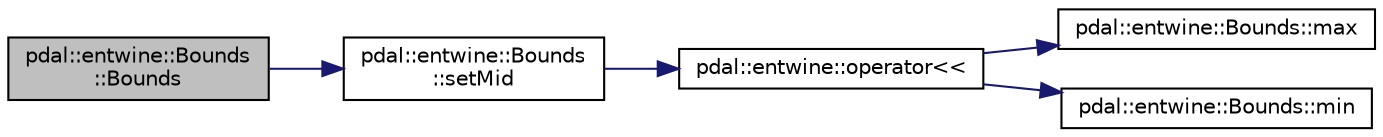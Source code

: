 digraph "pdal::entwine::Bounds::Bounds"
{
  edge [fontname="Helvetica",fontsize="10",labelfontname="Helvetica",labelfontsize="10"];
  node [fontname="Helvetica",fontsize="10",shape=record];
  rankdir="LR";
  Node1 [label="pdal::entwine::Bounds\l::Bounds",height=0.2,width=0.4,color="black", fillcolor="grey75", style="filled", fontcolor="black"];
  Node1 -> Node2 [color="midnightblue",fontsize="10",style="solid",fontname="Helvetica"];
  Node2 [label="pdal::entwine::Bounds\l::setMid",height=0.2,width=0.4,color="black", fillcolor="white", style="filled",URL="$classpdal_1_1entwine_1_1Bounds.html#abba3dd337b171b5b24b309c184778e6f"];
  Node2 -> Node3 [color="midnightblue",fontsize="10",style="solid",fontname="Helvetica"];
  Node3 [label="pdal::entwine::operator\<\<",height=0.2,width=0.4,color="black", fillcolor="white", style="filled",URL="$namespacepdal_1_1entwine.html#a0e121edf608aed244a8b7d7e322b05bd"];
  Node3 -> Node4 [color="midnightblue",fontsize="10",style="solid",fontname="Helvetica"];
  Node4 [label="pdal::entwine::Bounds::max",height=0.2,width=0.4,color="black", fillcolor="white", style="filled",URL="$classpdal_1_1entwine_1_1Bounds.html#ada24966b1e21a6118dae010ed1e24803"];
  Node3 -> Node5 [color="midnightblue",fontsize="10",style="solid",fontname="Helvetica"];
  Node5 [label="pdal::entwine::Bounds::min",height=0.2,width=0.4,color="black", fillcolor="white", style="filled",URL="$classpdal_1_1entwine_1_1Bounds.html#a84002d285e0f6bfeef4ace7f79b783c8"];
}
